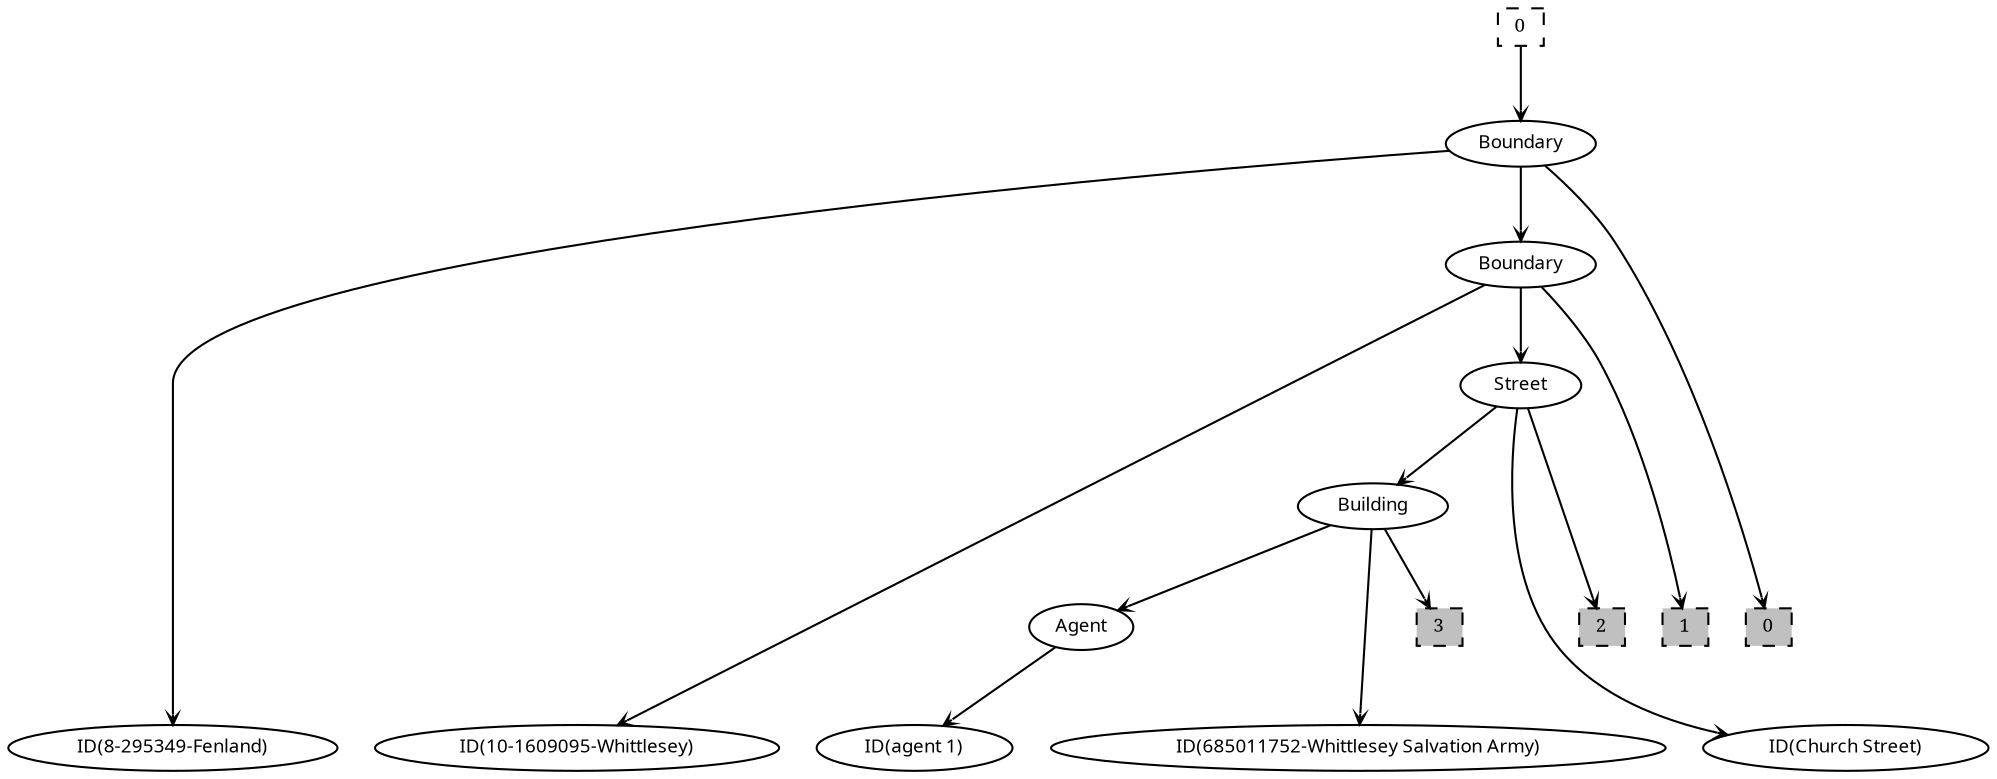 digraph "b" {
newrank = true;
stylesheet = "style.css";
r0 [ label="0", style="dashed", shape=box, width=.28, height=.18, fontname="serif", fontsize=9.0 ];
{ rank=source; r0 };
v0 [ label="Boundary", shape=ellipse, id="v0_Boundary" fontname="sans-serif", fontsize=9.0,fixedsize=true, width=1.000000, height=.30 ];
v1 [ label="ID(8-295349-Fenland)", shape=ellipse, id="v1_ID(8-295349-Fenland)" fontname="sans-serif", fontsize=9.0,fixedsize=true, width=2.200000, height=.30 ];
v2 [ label="Boundary", shape=ellipse, id="v2_Boundary" fontname="sans-serif", fontsize=9.0,fixedsize=true, width=1.000000, height=.30 ];
v3 [ label="ID(10-1609095-Whittlesey)", shape=ellipse, id="v3_ID(10-1609095-Whittlesey)" fontname="sans-serif", fontsize=9.0,fixedsize=true, width=2.700000, height=.30 ];
v4 [ label="Street", shape=ellipse, id="v4_Street" fontname="sans-serif", fontsize=9.0,fixedsize=true, width=0.800000, height=.30 ];
v5 [ label="Building", shape=ellipse, id="v5_Building" fontname="sans-serif", fontsize=9.0,fixedsize=true, width=1.000000, height=.30 ];
v6 [ label="Agent", shape=ellipse, id="v6_Agent" fontname="sans-serif", fontsize=9.0,fixedsize=true, width=0.700000, height=.30 ];
v7 [ label="ID(Church Street)", shape=ellipse, id="v7_ID(Church Street)" fontname="sans-serif", fontsize=9.0,fixedsize=true, width=1.900000, height=.30 ];
v8 [ label="ID(685011752-Whittlesey Salvation Army)", shape=ellipse, id="v8_ID(685011752-Whittlesey Salvation Army)" fontname="sans-serif", fontsize=9.0,fixedsize=true, width=4.100000, height=.30 ];
v9 [ label="ID(agent 1)", shape=ellipse, id="v9_ID(agent 1)" fontname="sans-serif", fontsize=9.0,fixedsize=true, width=1.300000, height=.30 ];
s0 [ label="0", style="filled,dashed", fillcolor="gray", shape=box, width=.28, height=.18, fontname="serif", fontsize=9.0 ];
s1 [ label="1", style="filled,dashed", fillcolor="gray", shape=box, width=.28, height=.18, fontname="serif", fontsize=9.0 ];
s2 [ label="2", style="filled,dashed", fillcolor="gray", shape=box, width=.28, height=.18, fontname="serif", fontsize=9.0 ];
s3 [ label="3", style="filled,dashed", fillcolor="gray", shape=box, width=.28, height=.18, fontname="serif", fontsize=9.0 ];
{ rank=same; v0 };
{ rank=same; v2 };
{ rank=same; v4 };
{ rank=same; v5 };
{ rank=same; v6 };
{ rank=same; v9; v8; v7; v3; v1 };
{ rank=sink; s0; s1; s2; s3 };
r0 -> v0 [ arrowhead="vee", arrowsize=0.5 ];
v0 -> v1 [ arrowhead="vee", arrowsize=0.5 ];
v0 -> v2 [ arrowhead="vee", arrowsize=0.5 ];
v2 -> v3 [ arrowhead="vee", arrowsize=0.5 ];
v2 -> v4 [ arrowhead="vee", arrowsize=0.5 ];
v4 -> v5 [ arrowhead="vee", arrowsize=0.5 ];
v4 -> v7 [ arrowhead="vee", arrowsize=0.5 ];
v5 -> v6 [ arrowhead="vee", arrowsize=0.5 ];
v5 -> v8 [ arrowhead="vee", arrowsize=0.5 ];
v6 -> v9 [ arrowhead="vee", arrowsize=0.5 ];
v0 -> s0 [ arrowhead="vee", arrowsize=0.5 ];
v2 -> s1 [ arrowhead="vee", arrowsize=0.5 ];
v4 -> s2 [ arrowhead="vee", arrowsize=0.5 ];
v5 -> s3 [ arrowhead="vee", arrowsize=0.5 ];
edge [ color=green, arrowhead=none, arrowtail=none, arrowsize=0.3 ];
}